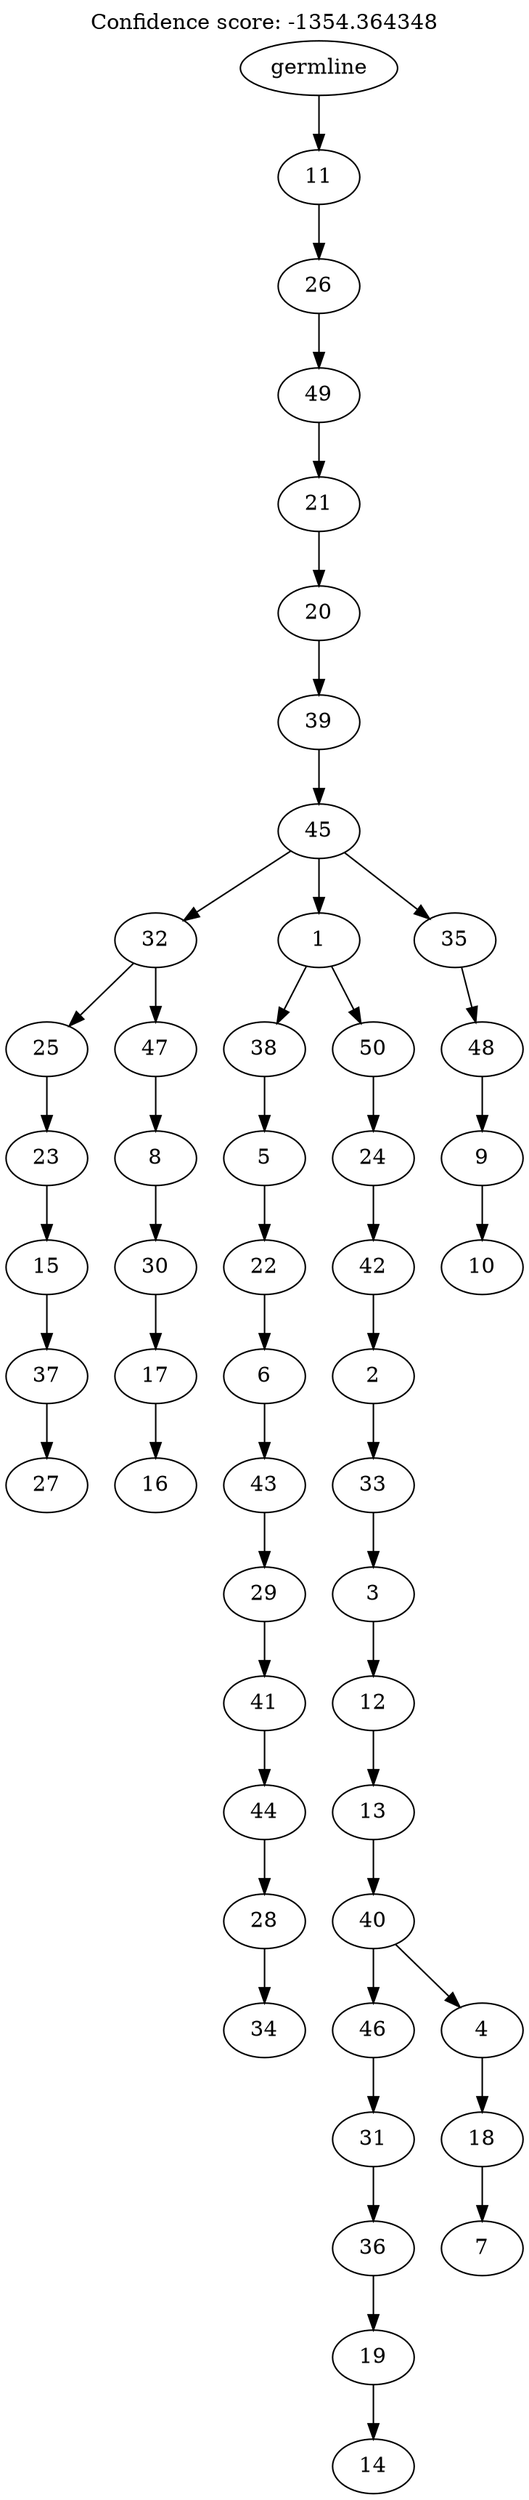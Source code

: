 digraph g {
	"49" -> "50";
	"50" [label="27"];
	"48" -> "49";
	"49" [label="37"];
	"47" -> "48";
	"48" [label="15"];
	"46" -> "47";
	"47" [label="23"];
	"44" -> "45";
	"45" [label="16"];
	"43" -> "44";
	"44" [label="17"];
	"42" -> "43";
	"43" [label="30"];
	"41" -> "42";
	"42" [label="8"];
	"40" -> "41";
	"41" [label="47"];
	"40" -> "46";
	"46" [label="25"];
	"38" -> "39";
	"39" [label="34"];
	"37" -> "38";
	"38" [label="28"];
	"36" -> "37";
	"37" [label="44"];
	"35" -> "36";
	"36" [label="41"];
	"34" -> "35";
	"35" [label="29"];
	"33" -> "34";
	"34" [label="43"];
	"32" -> "33";
	"33" [label="6"];
	"31" -> "32";
	"32" [label="22"];
	"30" -> "31";
	"31" [label="5"];
	"28" -> "29";
	"29" [label="14"];
	"27" -> "28";
	"28" [label="19"];
	"26" -> "27";
	"27" [label="36"];
	"25" -> "26";
	"26" [label="31"];
	"23" -> "24";
	"24" [label="7"];
	"22" -> "23";
	"23" [label="18"];
	"21" -> "22";
	"22" [label="4"];
	"21" -> "25";
	"25" [label="46"];
	"20" -> "21";
	"21" [label="40"];
	"19" -> "20";
	"20" [label="13"];
	"18" -> "19";
	"19" [label="12"];
	"17" -> "18";
	"18" [label="3"];
	"16" -> "17";
	"17" [label="33"];
	"15" -> "16";
	"16" [label="2"];
	"14" -> "15";
	"15" [label="42"];
	"13" -> "14";
	"14" [label="24"];
	"12" -> "13";
	"13" [label="50"];
	"12" -> "30";
	"30" [label="38"];
	"10" -> "11";
	"11" [label="10"];
	"9" -> "10";
	"10" [label="9"];
	"8" -> "9";
	"9" [label="48"];
	"7" -> "8";
	"8" [label="35"];
	"7" -> "12";
	"12" [label="1"];
	"7" -> "40";
	"40" [label="32"];
	"6" -> "7";
	"7" [label="45"];
	"5" -> "6";
	"6" [label="39"];
	"4" -> "5";
	"5" [label="20"];
	"3" -> "4";
	"4" [label="21"];
	"2" -> "3";
	"3" [label="49"];
	"1" -> "2";
	"2" [label="26"];
	"0" -> "1";
	"1" [label="11"];
	"0" [label="germline"];
	labelloc="t";
	label="Confidence score: -1354.364348";
}
